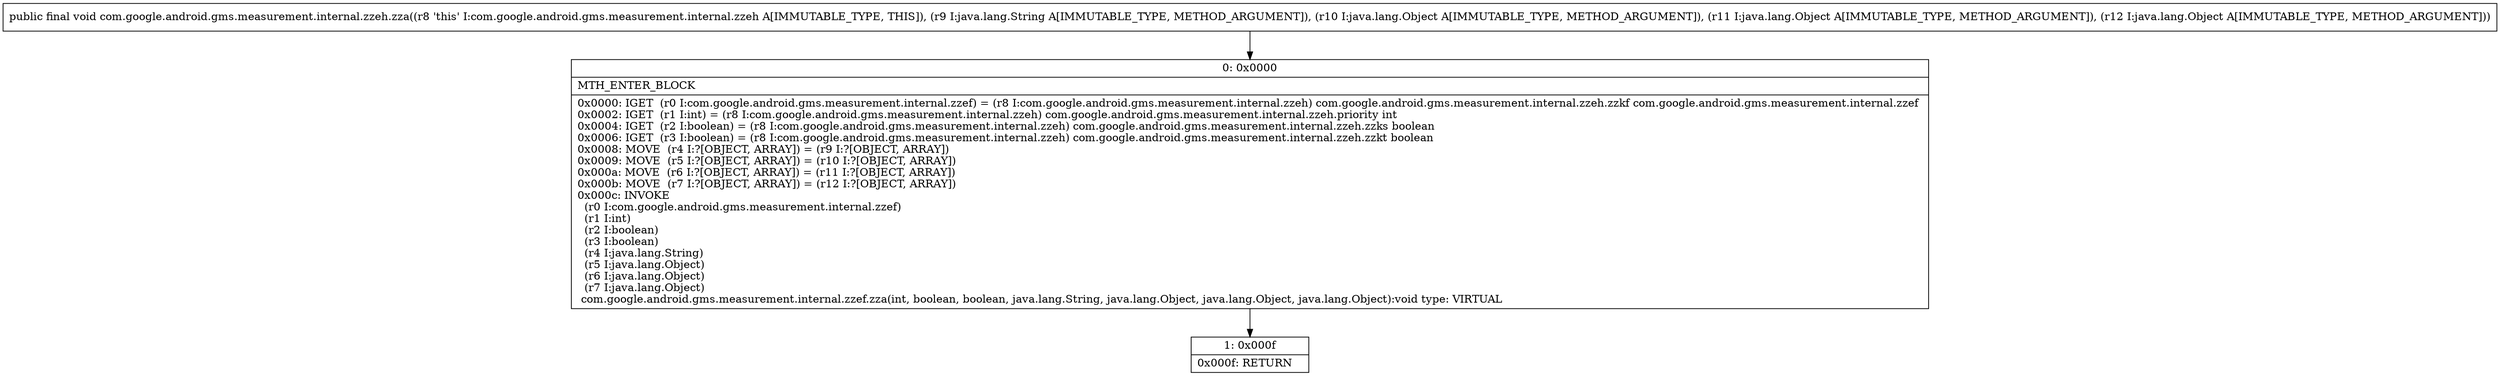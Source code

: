 digraph "CFG forcom.google.android.gms.measurement.internal.zzeh.zza(Ljava\/lang\/String;Ljava\/lang\/Object;Ljava\/lang\/Object;Ljava\/lang\/Object;)V" {
Node_0 [shape=record,label="{0\:\ 0x0000|MTH_ENTER_BLOCK\l|0x0000: IGET  (r0 I:com.google.android.gms.measurement.internal.zzef) = (r8 I:com.google.android.gms.measurement.internal.zzeh) com.google.android.gms.measurement.internal.zzeh.zzkf com.google.android.gms.measurement.internal.zzef \l0x0002: IGET  (r1 I:int) = (r8 I:com.google.android.gms.measurement.internal.zzeh) com.google.android.gms.measurement.internal.zzeh.priority int \l0x0004: IGET  (r2 I:boolean) = (r8 I:com.google.android.gms.measurement.internal.zzeh) com.google.android.gms.measurement.internal.zzeh.zzks boolean \l0x0006: IGET  (r3 I:boolean) = (r8 I:com.google.android.gms.measurement.internal.zzeh) com.google.android.gms.measurement.internal.zzeh.zzkt boolean \l0x0008: MOVE  (r4 I:?[OBJECT, ARRAY]) = (r9 I:?[OBJECT, ARRAY]) \l0x0009: MOVE  (r5 I:?[OBJECT, ARRAY]) = (r10 I:?[OBJECT, ARRAY]) \l0x000a: MOVE  (r6 I:?[OBJECT, ARRAY]) = (r11 I:?[OBJECT, ARRAY]) \l0x000b: MOVE  (r7 I:?[OBJECT, ARRAY]) = (r12 I:?[OBJECT, ARRAY]) \l0x000c: INVOKE  \l  (r0 I:com.google.android.gms.measurement.internal.zzef)\l  (r1 I:int)\l  (r2 I:boolean)\l  (r3 I:boolean)\l  (r4 I:java.lang.String)\l  (r5 I:java.lang.Object)\l  (r6 I:java.lang.Object)\l  (r7 I:java.lang.Object)\l com.google.android.gms.measurement.internal.zzef.zza(int, boolean, boolean, java.lang.String, java.lang.Object, java.lang.Object, java.lang.Object):void type: VIRTUAL \l}"];
Node_1 [shape=record,label="{1\:\ 0x000f|0x000f: RETURN   \l}"];
MethodNode[shape=record,label="{public final void com.google.android.gms.measurement.internal.zzeh.zza((r8 'this' I:com.google.android.gms.measurement.internal.zzeh A[IMMUTABLE_TYPE, THIS]), (r9 I:java.lang.String A[IMMUTABLE_TYPE, METHOD_ARGUMENT]), (r10 I:java.lang.Object A[IMMUTABLE_TYPE, METHOD_ARGUMENT]), (r11 I:java.lang.Object A[IMMUTABLE_TYPE, METHOD_ARGUMENT]), (r12 I:java.lang.Object A[IMMUTABLE_TYPE, METHOD_ARGUMENT])) }"];
MethodNode -> Node_0;
Node_0 -> Node_1;
}

